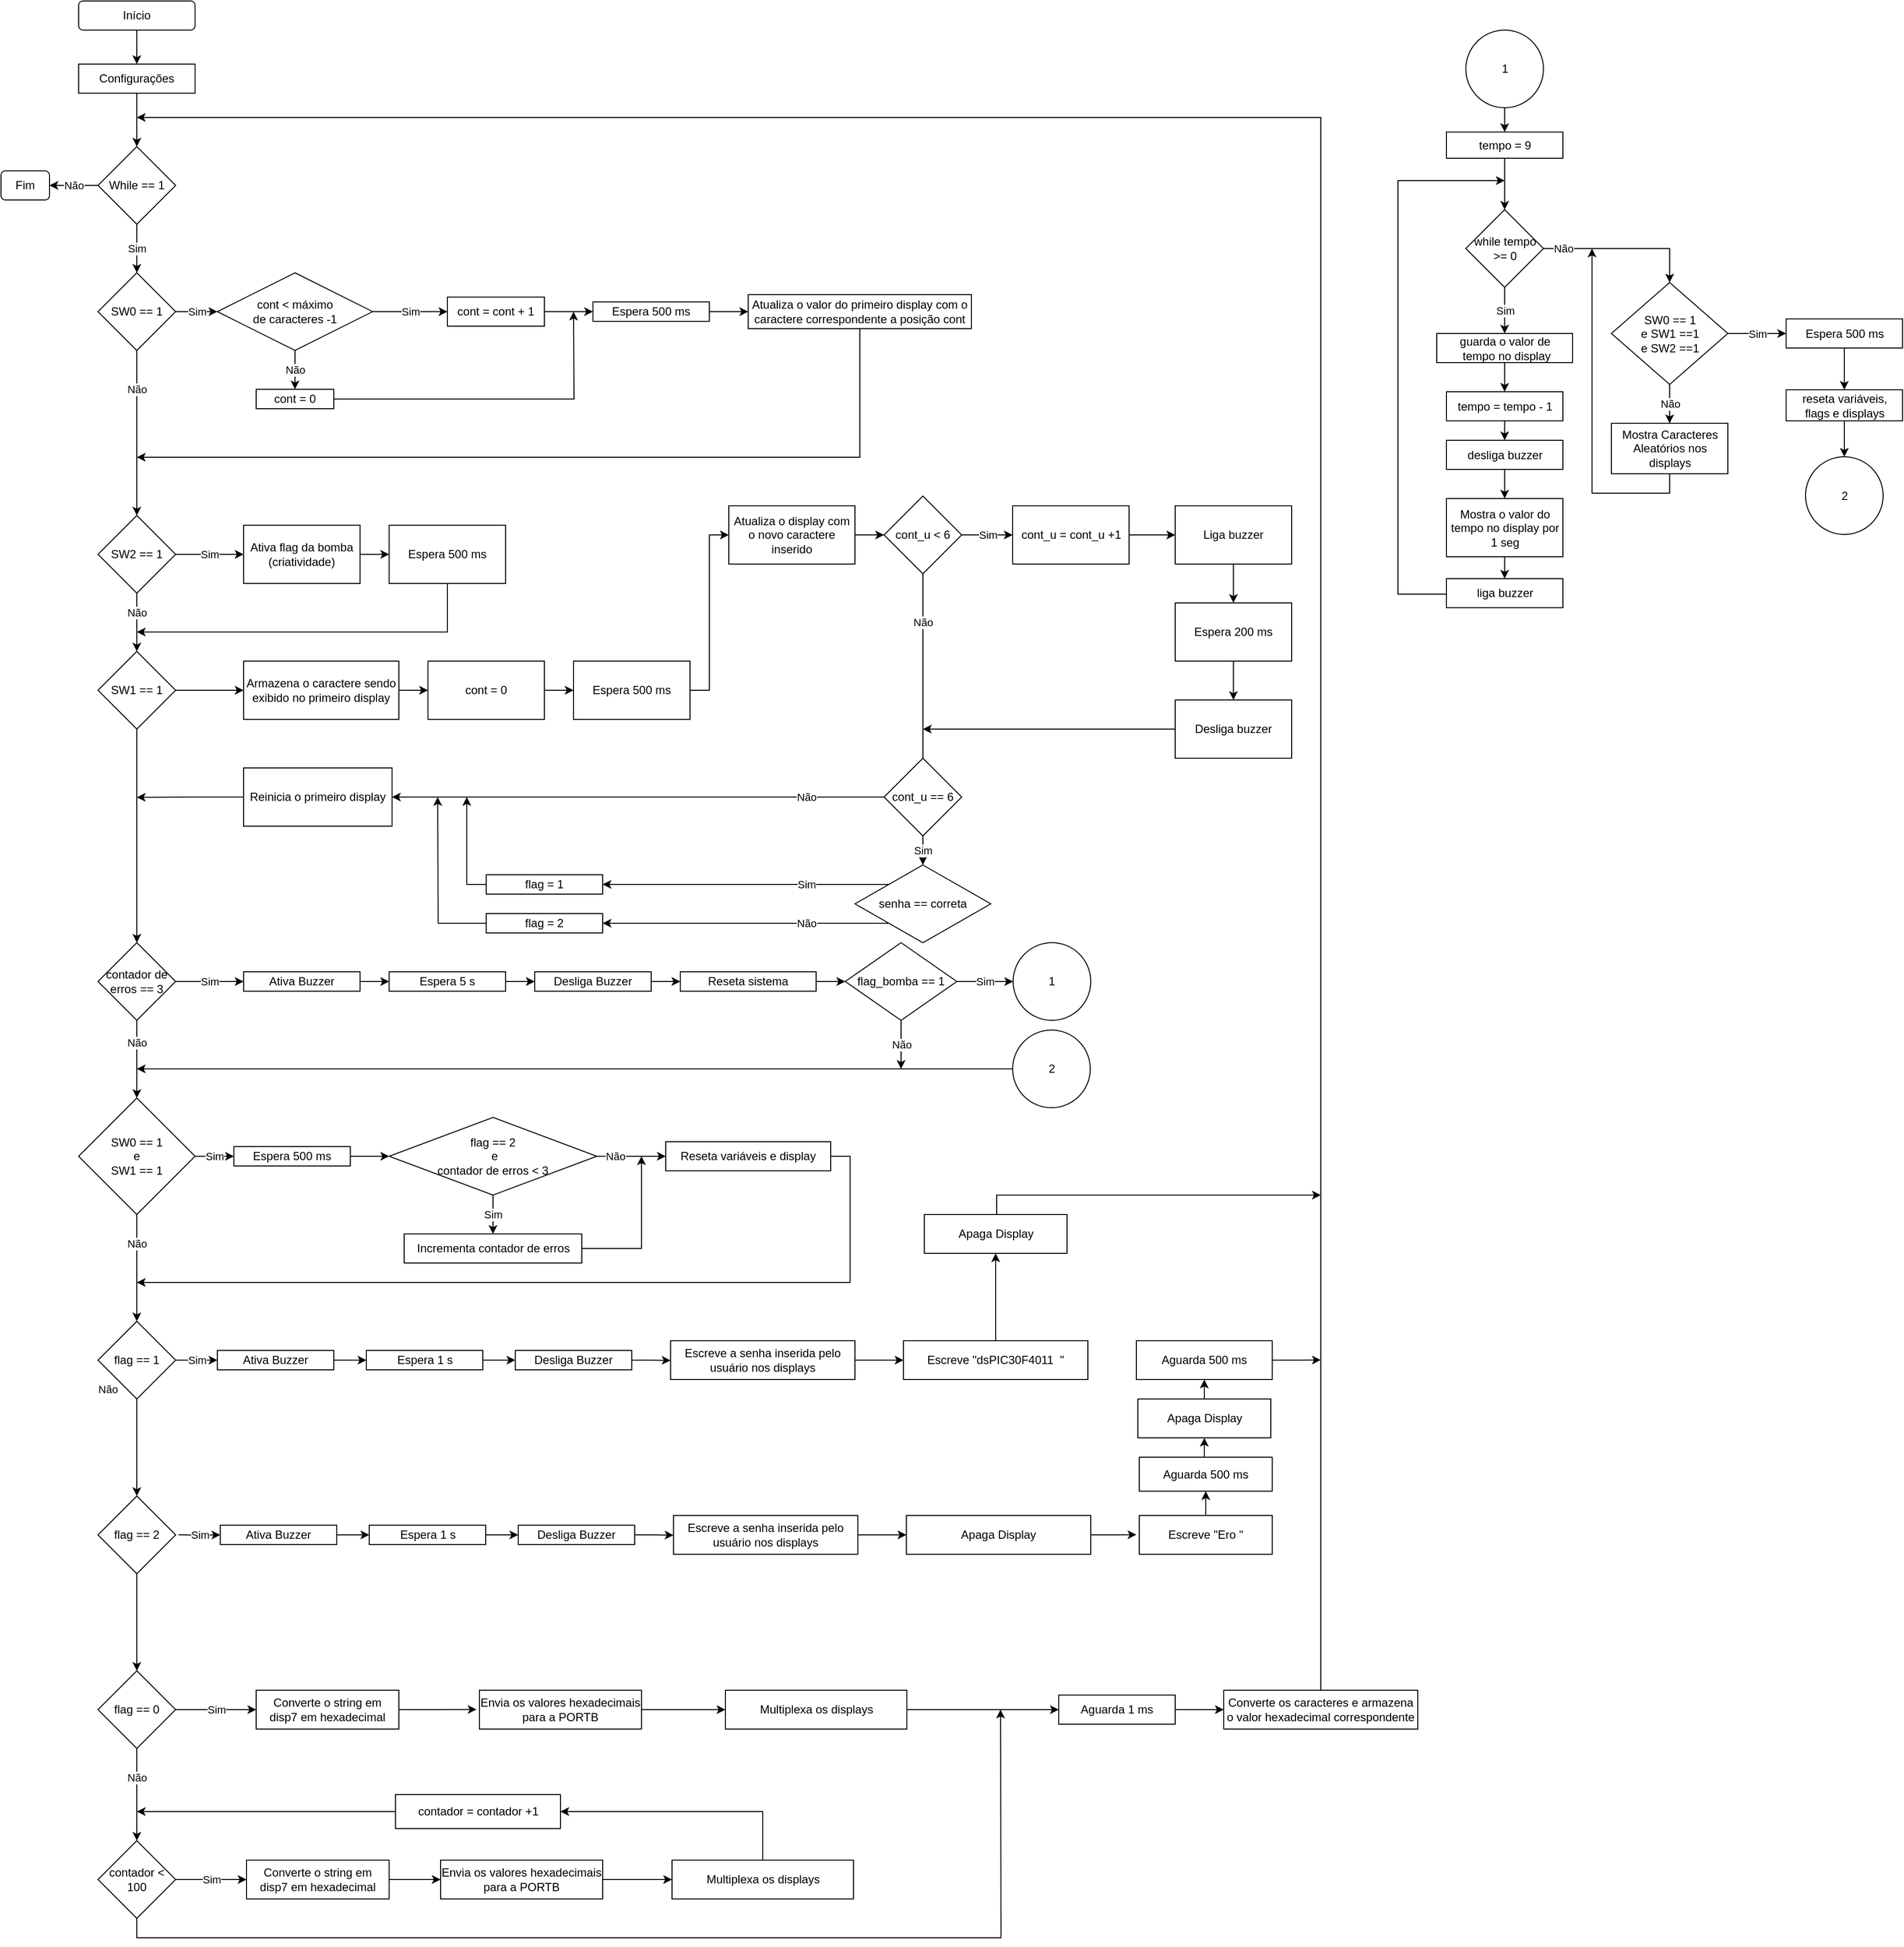 <mxfile version="12.2.9" type="device" pages="1"><diagram id="KTaTWwXrW-f13387pnUR" name="Page-1"><mxGraphModel dx="2966" dy="1566" grid="1" gridSize="10" guides="1" tooltips="1" connect="1" arrows="1" fold="1" page="1" pageScale="1" pageWidth="827" pageHeight="1169" math="0" shadow="0"><root><mxCell id="0"/><mxCell id="1" parent="0"/><mxCell id="eWBI_QXZBMQKpFFmoNvW-3" style="edgeStyle=orthogonalEdgeStyle;rounded=0;orthogonalLoop=1;jettySize=auto;html=1;exitX=0.5;exitY=1;exitDx=0;exitDy=0;entryX=0.5;entryY=0;entryDx=0;entryDy=0;" edge="1" parent="1" source="eWBI_QXZBMQKpFFmoNvW-1" target="eWBI_QXZBMQKpFFmoNvW-2"><mxGeometry relative="1" as="geometry"/></mxCell><mxCell id="eWBI_QXZBMQKpFFmoNvW-1" value="Início" style="rounded=1;whiteSpace=wrap;html=1;" vertex="1" parent="1"><mxGeometry x="110" y="20" width="120" height="30" as="geometry"/></mxCell><mxCell id="eWBI_QXZBMQKpFFmoNvW-6" style="edgeStyle=orthogonalEdgeStyle;rounded=0;orthogonalLoop=1;jettySize=auto;html=1;exitX=0.5;exitY=1;exitDx=0;exitDy=0;entryX=0.5;entryY=0;entryDx=0;entryDy=0;" edge="1" parent="1" source="eWBI_QXZBMQKpFFmoNvW-2" target="eWBI_QXZBMQKpFFmoNvW-4"><mxGeometry relative="1" as="geometry"/></mxCell><mxCell id="eWBI_QXZBMQKpFFmoNvW-2" value="Configurações" style="rounded=0;whiteSpace=wrap;html=1;" vertex="1" parent="1"><mxGeometry x="110" y="85" width="120" height="30" as="geometry"/></mxCell><mxCell id="eWBI_QXZBMQKpFFmoNvW-7" value="Não" style="edgeStyle=orthogonalEdgeStyle;rounded=0;orthogonalLoop=1;jettySize=auto;html=1;exitX=0;exitY=0.5;exitDx=0;exitDy=0;entryX=1;entryY=0.5;entryDx=0;entryDy=0;" edge="1" parent="1" source="eWBI_QXZBMQKpFFmoNvW-4" target="eWBI_QXZBMQKpFFmoNvW-5"><mxGeometry relative="1" as="geometry"/></mxCell><mxCell id="eWBI_QXZBMQKpFFmoNvW-10" value="Sim" style="edgeStyle=orthogonalEdgeStyle;rounded=0;orthogonalLoop=1;jettySize=auto;html=1;exitX=0.5;exitY=1;exitDx=0;exitDy=0;entryX=0.5;entryY=0;entryDx=0;entryDy=0;" edge="1" parent="1" source="eWBI_QXZBMQKpFFmoNvW-4" target="eWBI_QXZBMQKpFFmoNvW-9"><mxGeometry relative="1" as="geometry"/></mxCell><mxCell id="eWBI_QXZBMQKpFFmoNvW-4" value="While == 1" style="rhombus;whiteSpace=wrap;html=1;" vertex="1" parent="1"><mxGeometry x="130" y="170" width="80" height="80" as="geometry"/></mxCell><mxCell id="eWBI_QXZBMQKpFFmoNvW-5" value="Fim" style="rounded=1;whiteSpace=wrap;html=1;" vertex="1" parent="1"><mxGeometry x="30" y="195" width="50" height="30" as="geometry"/></mxCell><mxCell id="eWBI_QXZBMQKpFFmoNvW-28" value="Sim" style="edgeStyle=orthogonalEdgeStyle;rounded=0;orthogonalLoop=1;jettySize=auto;html=1;exitX=1;exitY=0.5;exitDx=0;exitDy=0;entryX=0;entryY=0.5;entryDx=0;entryDy=0;" edge="1" parent="1" source="eWBI_QXZBMQKpFFmoNvW-9" target="eWBI_QXZBMQKpFFmoNvW-11"><mxGeometry relative="1" as="geometry"/></mxCell><mxCell id="eWBI_QXZBMQKpFFmoNvW-35" value="Não" style="edgeStyle=orthogonalEdgeStyle;rounded=0;orthogonalLoop=1;jettySize=auto;html=1;exitX=0.5;exitY=1;exitDx=0;exitDy=0;entryX=0.5;entryY=0;entryDx=0;entryDy=0;" edge="1" parent="1" source="eWBI_QXZBMQKpFFmoNvW-9" target="eWBI_QXZBMQKpFFmoNvW-34"><mxGeometry x="-0.53" relative="1" as="geometry"><mxPoint as="offset"/></mxGeometry></mxCell><mxCell id="eWBI_QXZBMQKpFFmoNvW-9" value="SW0 == 1" style="rhombus;whiteSpace=wrap;html=1;" vertex="1" parent="1"><mxGeometry x="130" y="300" width="80" height="80" as="geometry"/></mxCell><mxCell id="eWBI_QXZBMQKpFFmoNvW-15" value="Sim" style="edgeStyle=orthogonalEdgeStyle;rounded=0;orthogonalLoop=1;jettySize=auto;html=1;exitX=1;exitY=0.5;exitDx=0;exitDy=0;entryX=0;entryY=0.5;entryDx=0;entryDy=0;" edge="1" parent="1" source="eWBI_QXZBMQKpFFmoNvW-11" target="eWBI_QXZBMQKpFFmoNvW-13"><mxGeometry relative="1" as="geometry"/></mxCell><mxCell id="eWBI_QXZBMQKpFFmoNvW-16" value="Não" style="edgeStyle=orthogonalEdgeStyle;rounded=0;orthogonalLoop=1;jettySize=auto;html=1;exitX=0.5;exitY=1;exitDx=0;exitDy=0;entryX=0.5;entryY=0;entryDx=0;entryDy=0;" edge="1" parent="1" source="eWBI_QXZBMQKpFFmoNvW-11" target="eWBI_QXZBMQKpFFmoNvW-14"><mxGeometry relative="1" as="geometry"/></mxCell><mxCell id="eWBI_QXZBMQKpFFmoNvW-11" value="cont &amp;lt; máximo &lt;br&gt;de caracteres -1" style="rhombus;whiteSpace=wrap;html=1;" vertex="1" parent="1"><mxGeometry x="253" y="300" width="160" height="80" as="geometry"/></mxCell><mxCell id="eWBI_QXZBMQKpFFmoNvW-29" style="edgeStyle=orthogonalEdgeStyle;rounded=0;orthogonalLoop=1;jettySize=auto;html=1;exitX=1;exitY=0.5;exitDx=0;exitDy=0;entryX=0;entryY=0.5;entryDx=0;entryDy=0;" edge="1" parent="1" source="eWBI_QXZBMQKpFFmoNvW-13" target="eWBI_QXZBMQKpFFmoNvW-25"><mxGeometry relative="1" as="geometry"/></mxCell><mxCell id="eWBI_QXZBMQKpFFmoNvW-13" value="cont = cont + 1" style="rounded=0;whiteSpace=wrap;html=1;" vertex="1" parent="1"><mxGeometry x="490" y="325" width="100" height="30" as="geometry"/></mxCell><mxCell id="eWBI_QXZBMQKpFFmoNvW-30" style="edgeStyle=orthogonalEdgeStyle;rounded=0;orthogonalLoop=1;jettySize=auto;html=1;exitX=1;exitY=0.5;exitDx=0;exitDy=0;" edge="1" parent="1" source="eWBI_QXZBMQKpFFmoNvW-14"><mxGeometry relative="1" as="geometry"><mxPoint x="620" y="340" as="targetPoint"/></mxGeometry></mxCell><mxCell id="eWBI_QXZBMQKpFFmoNvW-14" value="cont = 0" style="rounded=0;whiteSpace=wrap;html=1;" vertex="1" parent="1"><mxGeometry x="293" y="420" width="80" height="20" as="geometry"/></mxCell><mxCell id="eWBI_QXZBMQKpFFmoNvW-32" style="edgeStyle=orthogonalEdgeStyle;rounded=0;orthogonalLoop=1;jettySize=auto;html=1;exitX=1;exitY=0.5;exitDx=0;exitDy=0;entryX=0;entryY=0.5;entryDx=0;entryDy=0;" edge="1" parent="1" source="eWBI_QXZBMQKpFFmoNvW-25" target="eWBI_QXZBMQKpFFmoNvW-31"><mxGeometry relative="1" as="geometry"/></mxCell><mxCell id="eWBI_QXZBMQKpFFmoNvW-25" value="Espera 500 ms" style="rounded=0;whiteSpace=wrap;html=1;" vertex="1" parent="1"><mxGeometry x="640" y="330" width="120" height="20" as="geometry"/></mxCell><mxCell id="eWBI_QXZBMQKpFFmoNvW-36" style="edgeStyle=orthogonalEdgeStyle;rounded=0;orthogonalLoop=1;jettySize=auto;html=1;exitX=0.5;exitY=1;exitDx=0;exitDy=0;" edge="1" parent="1" source="eWBI_QXZBMQKpFFmoNvW-31"><mxGeometry relative="1" as="geometry"><mxPoint x="170" y="490" as="targetPoint"/><Array as="points"><mxPoint x="915" y="490"/></Array></mxGeometry></mxCell><mxCell id="eWBI_QXZBMQKpFFmoNvW-31" value="Atualiza o valor do primeiro display com o caractere correspondente a posição cont" style="rounded=0;whiteSpace=wrap;html=1;" vertex="1" parent="1"><mxGeometry x="800" y="322.5" width="230" height="35" as="geometry"/></mxCell><mxCell id="eWBI_QXZBMQKpFFmoNvW-38" value="Sim" style="edgeStyle=orthogonalEdgeStyle;rounded=0;orthogonalLoop=1;jettySize=auto;html=1;exitX=1;exitY=0.5;exitDx=0;exitDy=0;entryX=0;entryY=0.5;entryDx=0;entryDy=0;" edge="1" parent="1" source="eWBI_QXZBMQKpFFmoNvW-34" target="eWBI_QXZBMQKpFFmoNvW-37"><mxGeometry relative="1" as="geometry"/></mxCell><mxCell id="eWBI_QXZBMQKpFFmoNvW-40" value="Não" style="edgeStyle=orthogonalEdgeStyle;rounded=0;orthogonalLoop=1;jettySize=auto;html=1;exitX=0.5;exitY=1;exitDx=0;exitDy=0;entryX=0.5;entryY=0;entryDx=0;entryDy=0;" edge="1" parent="1" source="eWBI_QXZBMQKpFFmoNvW-34" target="eWBI_QXZBMQKpFFmoNvW-39"><mxGeometry x="-0.329" relative="1" as="geometry"><mxPoint as="offset"/></mxGeometry></mxCell><mxCell id="eWBI_QXZBMQKpFFmoNvW-34" value="SW2 == 1" style="rhombus;whiteSpace=wrap;html=1;" vertex="1" parent="1"><mxGeometry x="130" y="550" width="80" height="80" as="geometry"/></mxCell><mxCell id="eWBI_QXZBMQKpFFmoNvW-43" style="edgeStyle=orthogonalEdgeStyle;rounded=0;orthogonalLoop=1;jettySize=auto;html=1;exitX=1;exitY=0.5;exitDx=0;exitDy=0;entryX=0;entryY=0.5;entryDx=0;entryDy=0;" edge="1" parent="1" source="eWBI_QXZBMQKpFFmoNvW-37" target="eWBI_QXZBMQKpFFmoNvW-42"><mxGeometry relative="1" as="geometry"/></mxCell><mxCell id="eWBI_QXZBMQKpFFmoNvW-37" value="Ativa flag da bomba (criatividade)" style="rounded=0;whiteSpace=wrap;html=1;" vertex="1" parent="1"><mxGeometry x="280" y="560" width="120" height="60" as="geometry"/></mxCell><mxCell id="eWBI_QXZBMQKpFFmoNvW-46" style="edgeStyle=orthogonalEdgeStyle;rounded=0;orthogonalLoop=1;jettySize=auto;html=1;exitX=1;exitY=0.5;exitDx=0;exitDy=0;" edge="1" parent="1" source="eWBI_QXZBMQKpFFmoNvW-39" target="eWBI_QXZBMQKpFFmoNvW-45"><mxGeometry relative="1" as="geometry"/></mxCell><mxCell id="eWBI_QXZBMQKpFFmoNvW-106" style="edgeStyle=orthogonalEdgeStyle;rounded=0;orthogonalLoop=1;jettySize=auto;html=1;exitX=0.5;exitY=1;exitDx=0;exitDy=0;entryX=0.5;entryY=0;entryDx=0;entryDy=0;" edge="1" parent="1" source="eWBI_QXZBMQKpFFmoNvW-39" target="eWBI_QXZBMQKpFFmoNvW-105"><mxGeometry relative="1" as="geometry"/></mxCell><mxCell id="eWBI_QXZBMQKpFFmoNvW-39" value="SW1 == 1" style="rhombus;whiteSpace=wrap;html=1;" vertex="1" parent="1"><mxGeometry x="130" y="690" width="80" height="80" as="geometry"/></mxCell><mxCell id="eWBI_QXZBMQKpFFmoNvW-44" style="edgeStyle=orthogonalEdgeStyle;rounded=0;orthogonalLoop=1;jettySize=auto;html=1;exitX=0.5;exitY=1;exitDx=0;exitDy=0;" edge="1" parent="1" source="eWBI_QXZBMQKpFFmoNvW-42"><mxGeometry relative="1" as="geometry"><mxPoint x="170" y="670" as="targetPoint"/><Array as="points"><mxPoint x="490" y="670"/><mxPoint x="170" y="670"/></Array></mxGeometry></mxCell><mxCell id="eWBI_QXZBMQKpFFmoNvW-42" value="Espera 500 ms" style="rounded=0;whiteSpace=wrap;html=1;" vertex="1" parent="1"><mxGeometry x="430" y="560" width="120" height="60" as="geometry"/></mxCell><mxCell id="eWBI_QXZBMQKpFFmoNvW-48" style="edgeStyle=orthogonalEdgeStyle;rounded=0;orthogonalLoop=1;jettySize=auto;html=1;exitX=1;exitY=0.5;exitDx=0;exitDy=0;entryX=0;entryY=0.5;entryDx=0;entryDy=0;" edge="1" parent="1" source="eWBI_QXZBMQKpFFmoNvW-45" target="eWBI_QXZBMQKpFFmoNvW-47"><mxGeometry relative="1" as="geometry"/></mxCell><mxCell id="eWBI_QXZBMQKpFFmoNvW-45" value="Armazena o caractere sendo exibido no primeiro display" style="rounded=0;whiteSpace=wrap;html=1;" vertex="1" parent="1"><mxGeometry x="280" y="700" width="160" height="60" as="geometry"/></mxCell><mxCell id="eWBI_QXZBMQKpFFmoNvW-50" style="edgeStyle=orthogonalEdgeStyle;rounded=0;orthogonalLoop=1;jettySize=auto;html=1;exitX=1;exitY=0.5;exitDx=0;exitDy=0;entryX=0;entryY=0.5;entryDx=0;entryDy=0;" edge="1" parent="1" source="eWBI_QXZBMQKpFFmoNvW-47" target="eWBI_QXZBMQKpFFmoNvW-49"><mxGeometry relative="1" as="geometry"/></mxCell><mxCell id="eWBI_QXZBMQKpFFmoNvW-47" value="cont = 0" style="rounded=0;whiteSpace=wrap;html=1;" vertex="1" parent="1"><mxGeometry x="470" y="700" width="120" height="60" as="geometry"/></mxCell><mxCell id="eWBI_QXZBMQKpFFmoNvW-52" style="edgeStyle=orthogonalEdgeStyle;rounded=0;orthogonalLoop=1;jettySize=auto;html=1;exitX=1;exitY=0.5;exitDx=0;exitDy=0;entryX=0;entryY=0.5;entryDx=0;entryDy=0;" edge="1" parent="1" source="eWBI_QXZBMQKpFFmoNvW-49" target="eWBI_QXZBMQKpFFmoNvW-51"><mxGeometry relative="1" as="geometry"/></mxCell><mxCell id="eWBI_QXZBMQKpFFmoNvW-49" value="Espera 500 ms" style="rounded=0;whiteSpace=wrap;html=1;" vertex="1" parent="1"><mxGeometry x="620" y="700" width="120" height="60" as="geometry"/></mxCell><mxCell id="eWBI_QXZBMQKpFFmoNvW-54" style="edgeStyle=orthogonalEdgeStyle;rounded=0;orthogonalLoop=1;jettySize=auto;html=1;exitX=1;exitY=0.5;exitDx=0;exitDy=0;entryX=0;entryY=0.5;entryDx=0;entryDy=0;" edge="1" parent="1" source="eWBI_QXZBMQKpFFmoNvW-51" target="eWBI_QXZBMQKpFFmoNvW-53"><mxGeometry relative="1" as="geometry"/></mxCell><mxCell id="eWBI_QXZBMQKpFFmoNvW-51" value="Atualiza o display com o novo caractere inserido" style="rounded=0;whiteSpace=wrap;html=1;" vertex="1" parent="1"><mxGeometry x="780" y="540" width="130" height="60" as="geometry"/></mxCell><mxCell id="eWBI_QXZBMQKpFFmoNvW-59" value="Não" style="edgeStyle=orthogonalEdgeStyle;rounded=0;orthogonalLoop=1;jettySize=auto;html=1;exitX=0.5;exitY=1;exitDx=0;exitDy=0;entryX=0.5;entryY=0;entryDx=0;entryDy=0;" edge="1" parent="1" source="eWBI_QXZBMQKpFFmoNvW-53" target="eWBI_QXZBMQKpFFmoNvW-58"><mxGeometry x="-0.716" relative="1" as="geometry"><Array as="points"><mxPoint x="980" y="880"/></Array><mxPoint as="offset"/></mxGeometry></mxCell><mxCell id="eWBI_QXZBMQKpFFmoNvW-86" value="Sim" style="edgeStyle=orthogonalEdgeStyle;rounded=0;orthogonalLoop=1;jettySize=auto;html=1;exitX=1;exitY=0.5;exitDx=0;exitDy=0;entryX=0;entryY=0.5;entryDx=0;entryDy=0;" edge="1" parent="1" source="eWBI_QXZBMQKpFFmoNvW-53" target="eWBI_QXZBMQKpFFmoNvW-55"><mxGeometry relative="1" as="geometry"><mxPoint x="1059.857" y="569.857" as="targetPoint"/></mxGeometry></mxCell><mxCell id="eWBI_QXZBMQKpFFmoNvW-53" value="cont_u &amp;lt; 6" style="rhombus;whiteSpace=wrap;html=1;" vertex="1" parent="1"><mxGeometry x="940" y="530" width="80" height="80" as="geometry"/></mxCell><mxCell id="eWBI_QXZBMQKpFFmoNvW-62" style="edgeStyle=orthogonalEdgeStyle;rounded=0;orthogonalLoop=1;jettySize=auto;html=1;exitX=1;exitY=0.5;exitDx=0;exitDy=0;entryX=0;entryY=0.5;entryDx=0;entryDy=0;" edge="1" parent="1" source="eWBI_QXZBMQKpFFmoNvW-55" target="eWBI_QXZBMQKpFFmoNvW-61"><mxGeometry relative="1" as="geometry"/></mxCell><mxCell id="eWBI_QXZBMQKpFFmoNvW-55" value="cont_u = cont_u +1" style="rounded=0;whiteSpace=wrap;html=1;" vertex="1" parent="1"><mxGeometry x="1072.5" y="540" width="120" height="60" as="geometry"/></mxCell><mxCell id="eWBI_QXZBMQKpFFmoNvW-91" value="Sim" style="edgeStyle=orthogonalEdgeStyle;rounded=0;orthogonalLoop=1;jettySize=auto;html=1;exitX=0.5;exitY=1;exitDx=0;exitDy=0;entryX=0.5;entryY=0;entryDx=0;entryDy=0;" edge="1" parent="1" source="eWBI_QXZBMQKpFFmoNvW-58" target="eWBI_QXZBMQKpFFmoNvW-72"><mxGeometry relative="1" as="geometry"/></mxCell><mxCell id="eWBI_QXZBMQKpFFmoNvW-100" value="Não" style="edgeStyle=orthogonalEdgeStyle;rounded=0;orthogonalLoop=1;jettySize=auto;html=1;exitX=0;exitY=0.5;exitDx=0;exitDy=0;entryX=1;entryY=0.5;entryDx=0;entryDy=0;" edge="1" parent="1" source="eWBI_QXZBMQKpFFmoNvW-58" target="eWBI_QXZBMQKpFFmoNvW-99"><mxGeometry x="-0.685" relative="1" as="geometry"><mxPoint x="480" y="840.333" as="targetPoint"/><mxPoint as="offset"/></mxGeometry></mxCell><mxCell id="eWBI_QXZBMQKpFFmoNvW-58" value="cont_u == 6" style="rhombus;whiteSpace=wrap;html=1;" vertex="1" parent="1"><mxGeometry x="940" y="800" width="80" height="80" as="geometry"/></mxCell><mxCell id="eWBI_QXZBMQKpFFmoNvW-68" style="edgeStyle=orthogonalEdgeStyle;rounded=0;orthogonalLoop=1;jettySize=auto;html=1;exitX=0.5;exitY=1;exitDx=0;exitDy=0;entryX=0.5;entryY=0;entryDx=0;entryDy=0;" edge="1" parent="1" source="eWBI_QXZBMQKpFFmoNvW-61" target="eWBI_QXZBMQKpFFmoNvW-63"><mxGeometry relative="1" as="geometry"/></mxCell><mxCell id="eWBI_QXZBMQKpFFmoNvW-61" value="Liga buzzer" style="rounded=0;whiteSpace=wrap;html=1;" vertex="1" parent="1"><mxGeometry x="1240" y="540" width="120" height="60" as="geometry"/></mxCell><mxCell id="eWBI_QXZBMQKpFFmoNvW-82" style="edgeStyle=orthogonalEdgeStyle;rounded=0;orthogonalLoop=1;jettySize=auto;html=1;exitX=0.5;exitY=1;exitDx=0;exitDy=0;entryX=0.5;entryY=0;entryDx=0;entryDy=0;" edge="1" parent="1" source="eWBI_QXZBMQKpFFmoNvW-63" target="eWBI_QXZBMQKpFFmoNvW-64"><mxGeometry relative="1" as="geometry"/></mxCell><mxCell id="eWBI_QXZBMQKpFFmoNvW-63" value="Espera 200 ms" style="rounded=0;whiteSpace=wrap;html=1;" vertex="1" parent="1"><mxGeometry x="1240" y="640" width="120" height="60" as="geometry"/></mxCell><mxCell id="eWBI_QXZBMQKpFFmoNvW-89" style="edgeStyle=orthogonalEdgeStyle;rounded=0;orthogonalLoop=1;jettySize=auto;html=1;exitX=0;exitY=0.5;exitDx=0;exitDy=0;" edge="1" parent="1" source="eWBI_QXZBMQKpFFmoNvW-64"><mxGeometry relative="1" as="geometry"><mxPoint x="980" y="770" as="targetPoint"/><Array as="points"><mxPoint x="980" y="770"/></Array></mxGeometry></mxCell><mxCell id="eWBI_QXZBMQKpFFmoNvW-64" value="Desliga buzzer" style="rounded=0;whiteSpace=wrap;html=1;" vertex="1" parent="1"><mxGeometry x="1240" y="740" width="120" height="60" as="geometry"/></mxCell><mxCell id="eWBI_QXZBMQKpFFmoNvW-93" value="Sim" style="edgeStyle=orthogonalEdgeStyle;rounded=0;orthogonalLoop=1;jettySize=auto;html=1;exitX=0;exitY=0;exitDx=0;exitDy=0;entryX=1;entryY=0.5;entryDx=0;entryDy=0;" edge="1" parent="1" source="eWBI_QXZBMQKpFFmoNvW-72" target="eWBI_QXZBMQKpFFmoNvW-75"><mxGeometry x="-0.421" relative="1" as="geometry"><mxPoint as="offset"/></mxGeometry></mxCell><mxCell id="eWBI_QXZBMQKpFFmoNvW-94" value="Não" style="edgeStyle=orthogonalEdgeStyle;rounded=0;orthogonalLoop=1;jettySize=auto;html=1;exitX=0;exitY=1;exitDx=0;exitDy=0;entryX=1;entryY=0.5;entryDx=0;entryDy=0;" edge="1" parent="1" source="eWBI_QXZBMQKpFFmoNvW-72" target="eWBI_QXZBMQKpFFmoNvW-74"><mxGeometry x="-0.421" relative="1" as="geometry"><Array as="points"><mxPoint x="880" y="970"/><mxPoint x="880" y="970"/></Array><mxPoint as="offset"/></mxGeometry></mxCell><mxCell id="eWBI_QXZBMQKpFFmoNvW-72" value="senha == correta" style="rhombus;whiteSpace=wrap;html=1;" vertex="1" parent="1"><mxGeometry x="910" y="910" width="140" height="80" as="geometry"/></mxCell><mxCell id="eWBI_QXZBMQKpFFmoNvW-102" style="edgeStyle=orthogonalEdgeStyle;rounded=0;orthogonalLoop=1;jettySize=auto;html=1;exitX=0;exitY=0.5;exitDx=0;exitDy=0;" edge="1" parent="1" source="eWBI_QXZBMQKpFFmoNvW-74"><mxGeometry relative="1" as="geometry"><mxPoint x="480" y="840" as="targetPoint"/></mxGeometry></mxCell><mxCell id="eWBI_QXZBMQKpFFmoNvW-74" value="flag = 2" style="rounded=0;whiteSpace=wrap;html=1;" vertex="1" parent="1"><mxGeometry x="530" y="960" width="120" height="20" as="geometry"/></mxCell><mxCell id="eWBI_QXZBMQKpFFmoNvW-101" style="edgeStyle=orthogonalEdgeStyle;rounded=0;orthogonalLoop=1;jettySize=auto;html=1;exitX=0;exitY=0.5;exitDx=0;exitDy=0;" edge="1" parent="1" source="eWBI_QXZBMQKpFFmoNvW-75"><mxGeometry relative="1" as="geometry"><mxPoint x="510" y="840" as="targetPoint"/></mxGeometry></mxCell><mxCell id="eWBI_QXZBMQKpFFmoNvW-75" value="flag = 1" style="rounded=0;whiteSpace=wrap;html=1;" vertex="1" parent="1"><mxGeometry x="530" y="920" width="120" height="20" as="geometry"/></mxCell><mxCell id="eWBI_QXZBMQKpFFmoNvW-103" style="edgeStyle=orthogonalEdgeStyle;rounded=0;orthogonalLoop=1;jettySize=auto;html=1;exitX=0;exitY=0.5;exitDx=0;exitDy=0;" edge="1" parent="1" source="eWBI_QXZBMQKpFFmoNvW-99"><mxGeometry relative="1" as="geometry"><mxPoint x="170" y="840.333" as="targetPoint"/></mxGeometry></mxCell><mxCell id="eWBI_QXZBMQKpFFmoNvW-99" value="Reinicia o primeiro display" style="rounded=0;whiteSpace=wrap;html=1;" vertex="1" parent="1"><mxGeometry x="280" y="810" width="153" height="60" as="geometry"/></mxCell><mxCell id="eWBI_QXZBMQKpFFmoNvW-108" value="Sim" style="edgeStyle=orthogonalEdgeStyle;rounded=0;orthogonalLoop=1;jettySize=auto;html=1;exitX=1;exitY=0.5;exitDx=0;exitDy=0;entryX=0;entryY=0.5;entryDx=0;entryDy=0;" edge="1" parent="1" source="eWBI_QXZBMQKpFFmoNvW-105" target="eWBI_QXZBMQKpFFmoNvW-107"><mxGeometry relative="1" as="geometry"/></mxCell><mxCell id="eWBI_QXZBMQKpFFmoNvW-127" value="Não" style="edgeStyle=orthogonalEdgeStyle;rounded=0;orthogonalLoop=1;jettySize=auto;html=1;exitX=0.5;exitY=1;exitDx=0;exitDy=0;entryX=0.5;entryY=0;entryDx=0;entryDy=0;" edge="1" parent="1" source="eWBI_QXZBMQKpFFmoNvW-105" target="eWBI_QXZBMQKpFFmoNvW-126"><mxGeometry x="-0.429" relative="1" as="geometry"><mxPoint as="offset"/></mxGeometry></mxCell><mxCell id="eWBI_QXZBMQKpFFmoNvW-105" value="contador de erros == 3" style="rhombus;whiteSpace=wrap;html=1;" vertex="1" parent="1"><mxGeometry x="130" y="990" width="80" height="80" as="geometry"/></mxCell><mxCell id="eWBI_QXZBMQKpFFmoNvW-110" style="edgeStyle=orthogonalEdgeStyle;rounded=0;orthogonalLoop=1;jettySize=auto;html=1;exitX=1;exitY=0.5;exitDx=0;exitDy=0;entryX=0;entryY=0.5;entryDx=0;entryDy=0;" edge="1" parent="1" source="eWBI_QXZBMQKpFFmoNvW-107" target="eWBI_QXZBMQKpFFmoNvW-109"><mxGeometry relative="1" as="geometry"/></mxCell><mxCell id="eWBI_QXZBMQKpFFmoNvW-107" value="Ativa Buzzer" style="rounded=0;whiteSpace=wrap;html=1;" vertex="1" parent="1"><mxGeometry x="280" y="1020" width="120" height="20" as="geometry"/></mxCell><mxCell id="eWBI_QXZBMQKpFFmoNvW-112" style="edgeStyle=orthogonalEdgeStyle;rounded=0;orthogonalLoop=1;jettySize=auto;html=1;exitX=1;exitY=0.5;exitDx=0;exitDy=0;entryX=0;entryY=0.5;entryDx=0;entryDy=0;" edge="1" parent="1" source="eWBI_QXZBMQKpFFmoNvW-109" target="eWBI_QXZBMQKpFFmoNvW-111"><mxGeometry relative="1" as="geometry"/></mxCell><mxCell id="eWBI_QXZBMQKpFFmoNvW-109" value="Espera 5 s" style="rounded=0;whiteSpace=wrap;html=1;" vertex="1" parent="1"><mxGeometry x="430" y="1020" width="120" height="20" as="geometry"/></mxCell><mxCell id="eWBI_QXZBMQKpFFmoNvW-114" style="edgeStyle=orthogonalEdgeStyle;rounded=0;orthogonalLoop=1;jettySize=auto;html=1;exitX=1;exitY=0.5;exitDx=0;exitDy=0;entryX=0;entryY=0.5;entryDx=0;entryDy=0;" edge="1" parent="1" source="eWBI_QXZBMQKpFFmoNvW-111" target="eWBI_QXZBMQKpFFmoNvW-113"><mxGeometry relative="1" as="geometry"/></mxCell><mxCell id="eWBI_QXZBMQKpFFmoNvW-111" value="Desliga Buzzer" style="rounded=0;whiteSpace=wrap;html=1;" vertex="1" parent="1"><mxGeometry x="580" y="1020" width="120" height="20" as="geometry"/></mxCell><mxCell id="eWBI_QXZBMQKpFFmoNvW-118" style="edgeStyle=orthogonalEdgeStyle;rounded=0;orthogonalLoop=1;jettySize=auto;html=1;exitX=1;exitY=0.5;exitDx=0;exitDy=0;entryX=0;entryY=0.5;entryDx=0;entryDy=0;" edge="1" parent="1" source="eWBI_QXZBMQKpFFmoNvW-113" target="eWBI_QXZBMQKpFFmoNvW-116"><mxGeometry relative="1" as="geometry"/></mxCell><mxCell id="eWBI_QXZBMQKpFFmoNvW-113" value="Reseta sistema" style="rounded=0;whiteSpace=wrap;html=1;" vertex="1" parent="1"><mxGeometry x="730" y="1020" width="140" height="20" as="geometry"/></mxCell><mxCell id="eWBI_QXZBMQKpFFmoNvW-123" value="Sim" style="edgeStyle=orthogonalEdgeStyle;rounded=0;orthogonalLoop=1;jettySize=auto;html=1;exitX=1;exitY=0.5;exitDx=0;exitDy=0;entryX=0;entryY=0.5;entryDx=0;entryDy=0;" edge="1" parent="1" source="eWBI_QXZBMQKpFFmoNvW-116" target="eWBI_QXZBMQKpFFmoNvW-120"><mxGeometry relative="1" as="geometry"/></mxCell><mxCell id="eWBI_QXZBMQKpFFmoNvW-128" value="Não" style="edgeStyle=orthogonalEdgeStyle;rounded=0;orthogonalLoop=1;jettySize=auto;html=1;" edge="1" parent="1" source="eWBI_QXZBMQKpFFmoNvW-116"><mxGeometry relative="1" as="geometry"><mxPoint x="957.5" y="1120" as="targetPoint"/></mxGeometry></mxCell><mxCell id="eWBI_QXZBMQKpFFmoNvW-116" value="flag_bomba == 1" style="rhombus;whiteSpace=wrap;html=1;" vertex="1" parent="1"><mxGeometry x="900" y="990" width="115" height="80" as="geometry"/></mxCell><mxCell id="eWBI_QXZBMQKpFFmoNvW-120" value="1" style="ellipse;whiteSpace=wrap;html=1;aspect=fixed;" vertex="1" parent="1"><mxGeometry x="1073" y="990" width="80" height="80" as="geometry"/></mxCell><mxCell id="eWBI_QXZBMQKpFFmoNvW-125" style="edgeStyle=orthogonalEdgeStyle;rounded=0;orthogonalLoop=1;jettySize=auto;html=1;exitX=0;exitY=0.5;exitDx=0;exitDy=0;" edge="1" parent="1" source="eWBI_QXZBMQKpFFmoNvW-124"><mxGeometry relative="1" as="geometry"><mxPoint x="170" y="1120" as="targetPoint"/><Array as="points"><mxPoint x="1020" y="1120"/><mxPoint x="1020" y="1120"/></Array></mxGeometry></mxCell><mxCell id="eWBI_QXZBMQKpFFmoNvW-124" value="2" style="ellipse;whiteSpace=wrap;html=1;aspect=fixed;" vertex="1" parent="1"><mxGeometry x="1072.5" y="1080" width="80" height="80" as="geometry"/></mxCell><mxCell id="eWBI_QXZBMQKpFFmoNvW-130" value="Sim" style="edgeStyle=orthogonalEdgeStyle;rounded=0;orthogonalLoop=1;jettySize=auto;html=1;exitX=1;exitY=0.5;exitDx=0;exitDy=0;entryX=0;entryY=0.5;entryDx=0;entryDy=0;" edge="1" parent="1" source="eWBI_QXZBMQKpFFmoNvW-126" target="eWBI_QXZBMQKpFFmoNvW-129"><mxGeometry relative="1" as="geometry"/></mxCell><mxCell id="eWBI_QXZBMQKpFFmoNvW-139" value="Não" style="edgeStyle=orthogonalEdgeStyle;rounded=0;orthogonalLoop=1;jettySize=auto;html=1;exitX=0.5;exitY=1;exitDx=0;exitDy=0;entryX=0.5;entryY=0;entryDx=0;entryDy=0;" edge="1" parent="1" source="eWBI_QXZBMQKpFFmoNvW-126" target="eWBI_QXZBMQKpFFmoNvW-138"><mxGeometry x="-0.467" relative="1" as="geometry"><mxPoint as="offset"/></mxGeometry></mxCell><mxCell id="eWBI_QXZBMQKpFFmoNvW-126" value="SW0 == 1&lt;br&gt;e&lt;br&gt;SW1 == 1" style="rhombus;whiteSpace=wrap;html=1;" vertex="1" parent="1"><mxGeometry x="110" y="1150" width="120" height="120" as="geometry"/></mxCell><mxCell id="eWBI_QXZBMQKpFFmoNvW-132" style="edgeStyle=orthogonalEdgeStyle;rounded=0;orthogonalLoop=1;jettySize=auto;html=1;exitX=1;exitY=0.5;exitDx=0;exitDy=0;entryX=0;entryY=0.5;entryDx=0;entryDy=0;" edge="1" parent="1" source="eWBI_QXZBMQKpFFmoNvW-129" target="eWBI_QXZBMQKpFFmoNvW-131"><mxGeometry relative="1" as="geometry"/></mxCell><mxCell id="eWBI_QXZBMQKpFFmoNvW-129" value="Espera 500 ms" style="rounded=0;whiteSpace=wrap;html=1;" vertex="1" parent="1"><mxGeometry x="270" y="1200" width="120" height="20" as="geometry"/></mxCell><mxCell id="eWBI_QXZBMQKpFFmoNvW-134" value="Sim" style="edgeStyle=orthogonalEdgeStyle;rounded=0;orthogonalLoop=1;jettySize=auto;html=1;exitX=0.5;exitY=1;exitDx=0;exitDy=0;entryX=0.5;entryY=0;entryDx=0;entryDy=0;" edge="1" parent="1" source="eWBI_QXZBMQKpFFmoNvW-131" target="eWBI_QXZBMQKpFFmoNvW-133"><mxGeometry relative="1" as="geometry"><Array as="points"><mxPoint x="537" y="1260"/><mxPoint x="537" y="1260"/></Array></mxGeometry></mxCell><mxCell id="eWBI_QXZBMQKpFFmoNvW-136" value="Não" style="edgeStyle=orthogonalEdgeStyle;rounded=0;orthogonalLoop=1;jettySize=auto;html=1;exitX=1;exitY=0.5;exitDx=0;exitDy=0;entryX=0;entryY=0.5;entryDx=0;entryDy=0;" edge="1" parent="1" source="eWBI_QXZBMQKpFFmoNvW-131" target="eWBI_QXZBMQKpFFmoNvW-135"><mxGeometry x="-0.458" relative="1" as="geometry"><mxPoint as="offset"/></mxGeometry></mxCell><mxCell id="eWBI_QXZBMQKpFFmoNvW-131" value="flag == 2&lt;br&gt;&amp;nbsp;e &lt;br&gt;contador de erros &amp;lt; 3" style="rhombus;whiteSpace=wrap;html=1;" vertex="1" parent="1"><mxGeometry x="430" y="1170" width="214" height="80" as="geometry"/></mxCell><mxCell id="eWBI_QXZBMQKpFFmoNvW-137" style="edgeStyle=orthogonalEdgeStyle;rounded=0;orthogonalLoop=1;jettySize=auto;html=1;exitX=1;exitY=0.5;exitDx=0;exitDy=0;" edge="1" parent="1" source="eWBI_QXZBMQKpFFmoNvW-133"><mxGeometry relative="1" as="geometry"><mxPoint x="690" y="1210" as="targetPoint"/><Array as="points"><mxPoint x="690" y="1305"/><mxPoint x="690" y="1210"/></Array></mxGeometry></mxCell><mxCell id="eWBI_QXZBMQKpFFmoNvW-133" value="Incrementa contador de erros" style="rounded=0;whiteSpace=wrap;html=1;" vertex="1" parent="1"><mxGeometry x="445.5" y="1290" width="183" height="30" as="geometry"/></mxCell><mxCell id="eWBI_QXZBMQKpFFmoNvW-140" style="edgeStyle=orthogonalEdgeStyle;rounded=0;orthogonalLoop=1;jettySize=auto;html=1;exitX=1;exitY=0.5;exitDx=0;exitDy=0;" edge="1" parent="1" source="eWBI_QXZBMQKpFFmoNvW-135"><mxGeometry relative="1" as="geometry"><mxPoint x="170" y="1340" as="targetPoint"/><Array as="points"><mxPoint x="905" y="1210"/><mxPoint x="905" y="1340"/></Array></mxGeometry></mxCell><mxCell id="eWBI_QXZBMQKpFFmoNvW-135" value="Reseta variáveis e display" style="rounded=0;whiteSpace=wrap;html=1;" vertex="1" parent="1"><mxGeometry x="715" y="1195" width="170" height="30" as="geometry"/></mxCell><mxCell id="eWBI_QXZBMQKpFFmoNvW-145" value="Sim" style="edgeStyle=orthogonalEdgeStyle;rounded=0;orthogonalLoop=1;jettySize=auto;html=1;exitX=1;exitY=0.5;exitDx=0;exitDy=0;entryX=0;entryY=0.5;entryDx=0;entryDy=0;" edge="1" parent="1" source="eWBI_QXZBMQKpFFmoNvW-138" target="eWBI_QXZBMQKpFFmoNvW-141"><mxGeometry relative="1" as="geometry"/></mxCell><mxCell id="eWBI_QXZBMQKpFFmoNvW-151" value="Não" style="edgeStyle=orthogonalEdgeStyle;rounded=0;orthogonalLoop=1;jettySize=auto;html=1;exitX=0.5;exitY=1;exitDx=0;exitDy=0;" edge="1" parent="1" source="eWBI_QXZBMQKpFFmoNvW-138"><mxGeometry x="-0.001" y="30" relative="1" as="geometry"><mxPoint x="170" y="1560" as="targetPoint"/><mxPoint x="-30" y="-30" as="offset"/></mxGeometry></mxCell><mxCell id="eWBI_QXZBMQKpFFmoNvW-138" value="flag == 1" style="rhombus;whiteSpace=wrap;html=1;" vertex="1" parent="1"><mxGeometry x="130" y="1380" width="80" height="80" as="geometry"/></mxCell><mxCell id="eWBI_QXZBMQKpFFmoNvW-146" style="edgeStyle=orthogonalEdgeStyle;rounded=0;orthogonalLoop=1;jettySize=auto;html=1;exitX=1;exitY=0.5;exitDx=0;exitDy=0;entryX=0;entryY=0.5;entryDx=0;entryDy=0;" edge="1" parent="1" source="eWBI_QXZBMQKpFFmoNvW-141" target="eWBI_QXZBMQKpFFmoNvW-142"><mxGeometry relative="1" as="geometry"/></mxCell><mxCell id="eWBI_QXZBMQKpFFmoNvW-141" value="Ativa Buzzer" style="rounded=0;whiteSpace=wrap;html=1;" vertex="1" parent="1"><mxGeometry x="253" y="1410" width="120" height="20" as="geometry"/></mxCell><mxCell id="eWBI_QXZBMQKpFFmoNvW-147" style="edgeStyle=orthogonalEdgeStyle;rounded=0;orthogonalLoop=1;jettySize=auto;html=1;exitX=1;exitY=0.5;exitDx=0;exitDy=0;entryX=0;entryY=0.5;entryDx=0;entryDy=0;" edge="1" parent="1" source="eWBI_QXZBMQKpFFmoNvW-142" target="eWBI_QXZBMQKpFFmoNvW-143"><mxGeometry relative="1" as="geometry"/></mxCell><mxCell id="eWBI_QXZBMQKpFFmoNvW-142" value="Espera 1 s" style="rounded=0;whiteSpace=wrap;html=1;" vertex="1" parent="1"><mxGeometry x="406.5" y="1410" width="120" height="20" as="geometry"/></mxCell><mxCell id="eWBI_QXZBMQKpFFmoNvW-150" style="edgeStyle=orthogonalEdgeStyle;rounded=0;orthogonalLoop=1;jettySize=auto;html=1;exitX=1;exitY=0.5;exitDx=0;exitDy=0;entryX=0;entryY=0.5;entryDx=0;entryDy=0;" edge="1" parent="1" source="eWBI_QXZBMQKpFFmoNvW-143"><mxGeometry relative="1" as="geometry"><mxPoint x="720" y="1420.333" as="targetPoint"/></mxGeometry></mxCell><mxCell id="eWBI_QXZBMQKpFFmoNvW-143" value="Desliga Buzzer" style="rounded=0;whiteSpace=wrap;html=1;" vertex="1" parent="1"><mxGeometry x="560" y="1410" width="120" height="20" as="geometry"/></mxCell><mxCell id="eWBI_QXZBMQKpFFmoNvW-157" style="edgeStyle=orthogonalEdgeStyle;rounded=0;orthogonalLoop=1;jettySize=auto;html=1;exitX=0.5;exitY=1;exitDx=0;exitDy=0;" edge="1" parent="1" source="eWBI_QXZBMQKpFFmoNvW-159"><mxGeometry relative="1" as="geometry"><mxPoint x="170" y="1790" as="targetPoint"/></mxGeometry></mxCell><mxCell id="eWBI_QXZBMQKpFFmoNvW-153" value="flag == 2" style="rhombus;whiteSpace=wrap;html=1;" vertex="1" parent="1"><mxGeometry x="130" y="1560" width="80" height="80" as="geometry"/></mxCell><mxCell id="eWBI_QXZBMQKpFFmoNvW-248" value="Sim" style="edgeStyle=orthogonalEdgeStyle;rounded=0;orthogonalLoop=1;jettySize=auto;html=1;exitX=1;exitY=0.5;exitDx=0;exitDy=0;entryX=0;entryY=0.5;entryDx=0;entryDy=0;" edge="1" parent="1" source="eWBI_QXZBMQKpFFmoNvW-159" target="eWBI_QXZBMQKpFFmoNvW-244"><mxGeometry relative="1" as="geometry"/></mxCell><mxCell id="eWBI_QXZBMQKpFFmoNvW-266" value="Não" style="edgeStyle=orthogonalEdgeStyle;rounded=0;orthogonalLoop=1;jettySize=auto;html=1;exitX=0.5;exitY=1;exitDx=0;exitDy=0;entryX=0.5;entryY=0;entryDx=0;entryDy=0;" edge="1" parent="1" source="eWBI_QXZBMQKpFFmoNvW-159" target="eWBI_QXZBMQKpFFmoNvW-261"><mxGeometry x="-0.368" relative="1" as="geometry"><mxPoint as="offset"/></mxGeometry></mxCell><mxCell id="eWBI_QXZBMQKpFFmoNvW-159" value="flag == 0" style="rhombus;whiteSpace=wrap;html=1;" vertex="1" parent="1"><mxGeometry x="130" y="1740" width="80" height="80" as="geometry"/></mxCell><mxCell id="eWBI_QXZBMQKpFFmoNvW-163" style="edgeStyle=orthogonalEdgeStyle;rounded=0;orthogonalLoop=1;jettySize=auto;html=1;exitX=0.5;exitY=1;exitDx=0;exitDy=0;" edge="1" parent="1" source="eWBI_QXZBMQKpFFmoNvW-153" target="eWBI_QXZBMQKpFFmoNvW-159"><mxGeometry relative="1" as="geometry"><mxPoint x="170" y="1790" as="targetPoint"/><mxPoint x="170" y="1640" as="sourcePoint"/><Array as="points"><mxPoint x="170" y="1700"/><mxPoint x="170" y="1700"/></Array></mxGeometry></mxCell><mxCell id="eWBI_QXZBMQKpFFmoNvW-177" style="edgeStyle=orthogonalEdgeStyle;rounded=0;orthogonalLoop=1;jettySize=auto;html=1;exitX=0.5;exitY=1;exitDx=0;exitDy=0;entryX=0.5;entryY=0;entryDx=0;entryDy=0;" edge="1" parent="1" source="eWBI_QXZBMQKpFFmoNvW-170" target="eWBI_QXZBMQKpFFmoNvW-176"><mxGeometry relative="1" as="geometry"/></mxCell><mxCell id="eWBI_QXZBMQKpFFmoNvW-170" value="1" style="ellipse;whiteSpace=wrap;html=1;aspect=fixed;" vertex="1" parent="1"><mxGeometry x="1539.5" y="50" width="80" height="80" as="geometry"/></mxCell><mxCell id="eWBI_QXZBMQKpFFmoNvW-171" value="2" style="ellipse;whiteSpace=wrap;html=1;aspect=fixed;" vertex="1" parent="1"><mxGeometry x="1889.5" y="489.5" width="80" height="80" as="geometry"/></mxCell><mxCell id="eWBI_QXZBMQKpFFmoNvW-179" value="Sim" style="edgeStyle=orthogonalEdgeStyle;rounded=0;orthogonalLoop=1;jettySize=auto;html=1;exitX=0.5;exitY=1;exitDx=0;exitDy=0;entryX=0.5;entryY=0;entryDx=0;entryDy=0;" edge="1" parent="1" source="eWBI_QXZBMQKpFFmoNvW-173" target="eWBI_QXZBMQKpFFmoNvW-175"><mxGeometry relative="1" as="geometry"/></mxCell><mxCell id="eWBI_QXZBMQKpFFmoNvW-197" value="Não" style="edgeStyle=orthogonalEdgeStyle;rounded=0;orthogonalLoop=1;jettySize=auto;html=1;entryX=0.5;entryY=0;entryDx=0;entryDy=0;" edge="1" parent="1" source="eWBI_QXZBMQKpFFmoNvW-173" target="eWBI_QXZBMQKpFFmoNvW-196"><mxGeometry x="-0.754" relative="1" as="geometry"><mxPoint as="offset"/></mxGeometry></mxCell><mxCell id="eWBI_QXZBMQKpFFmoNvW-173" value="while tempo &amp;gt;= 0" style="rhombus;whiteSpace=wrap;html=1;" vertex="1" parent="1"><mxGeometry x="1539.5" y="235" width="80" height="80" as="geometry"/></mxCell><mxCell id="eWBI_QXZBMQKpFFmoNvW-181" style="edgeStyle=orthogonalEdgeStyle;rounded=0;orthogonalLoop=1;jettySize=auto;html=1;exitX=0.5;exitY=1;exitDx=0;exitDy=0;entryX=0.5;entryY=0;entryDx=0;entryDy=0;" edge="1" parent="1" source="eWBI_QXZBMQKpFFmoNvW-175" target="eWBI_QXZBMQKpFFmoNvW-180"><mxGeometry relative="1" as="geometry"/></mxCell><mxCell id="eWBI_QXZBMQKpFFmoNvW-175" value="guarda o valor de&lt;br&gt;&amp;nbsp;tempo no display" style="rounded=0;whiteSpace=wrap;html=1;" vertex="1" parent="1"><mxGeometry x="1509.5" y="362.5" width="140" height="30" as="geometry"/></mxCell><mxCell id="eWBI_QXZBMQKpFFmoNvW-178" style="edgeStyle=orthogonalEdgeStyle;rounded=0;orthogonalLoop=1;jettySize=auto;html=1;exitX=0.5;exitY=1;exitDx=0;exitDy=0;entryX=0.5;entryY=0;entryDx=0;entryDy=0;" edge="1" parent="1" source="eWBI_QXZBMQKpFFmoNvW-176" target="eWBI_QXZBMQKpFFmoNvW-173"><mxGeometry relative="1" as="geometry"/></mxCell><mxCell id="eWBI_QXZBMQKpFFmoNvW-176" value="tempo = 9" style="rounded=0;whiteSpace=wrap;html=1;" vertex="1" parent="1"><mxGeometry x="1519.5" y="155" width="120" height="27" as="geometry"/></mxCell><mxCell id="eWBI_QXZBMQKpFFmoNvW-183" style="edgeStyle=orthogonalEdgeStyle;rounded=0;orthogonalLoop=1;jettySize=auto;html=1;exitX=0.5;exitY=1;exitDx=0;exitDy=0;entryX=0.5;entryY=0;entryDx=0;entryDy=0;" edge="1" parent="1" source="eWBI_QXZBMQKpFFmoNvW-180" target="eWBI_QXZBMQKpFFmoNvW-182"><mxGeometry relative="1" as="geometry"/></mxCell><mxCell id="eWBI_QXZBMQKpFFmoNvW-180" value="tempo = tempo - 1" style="rounded=0;whiteSpace=wrap;html=1;" vertex="1" parent="1"><mxGeometry x="1519.5" y="422.5" width="120" height="30" as="geometry"/></mxCell><mxCell id="eWBI_QXZBMQKpFFmoNvW-186" style="edgeStyle=orthogonalEdgeStyle;rounded=0;orthogonalLoop=1;jettySize=auto;html=1;exitX=0.5;exitY=1;exitDx=0;exitDy=0;entryX=0.5;entryY=0;entryDx=0;entryDy=0;" edge="1" parent="1" source="eWBI_QXZBMQKpFFmoNvW-182" target="eWBI_QXZBMQKpFFmoNvW-185"><mxGeometry relative="1" as="geometry"/></mxCell><mxCell id="eWBI_QXZBMQKpFFmoNvW-182" value="desliga buzzer" style="rounded=0;whiteSpace=wrap;html=1;" vertex="1" parent="1"><mxGeometry x="1519.5" y="472.5" width="120" height="30" as="geometry"/></mxCell><mxCell id="eWBI_QXZBMQKpFFmoNvW-192" style="edgeStyle=orthogonalEdgeStyle;rounded=0;orthogonalLoop=1;jettySize=auto;html=1;exitX=0.5;exitY=1;exitDx=0;exitDy=0;entryX=0.5;entryY=0;entryDx=0;entryDy=0;" edge="1" parent="1" source="eWBI_QXZBMQKpFFmoNvW-185" target="eWBI_QXZBMQKpFFmoNvW-191"><mxGeometry relative="1" as="geometry"/></mxCell><mxCell id="eWBI_QXZBMQKpFFmoNvW-185" value="Mostra o valor do tempo no display por 1 seg" style="rounded=0;whiteSpace=wrap;html=1;" vertex="1" parent="1"><mxGeometry x="1519.5" y="532.5" width="120" height="60" as="geometry"/></mxCell><mxCell id="eWBI_QXZBMQKpFFmoNvW-204" style="edgeStyle=orthogonalEdgeStyle;rounded=0;orthogonalLoop=1;jettySize=auto;html=1;exitX=0.5;exitY=1;exitDx=0;exitDy=0;" edge="1" parent="1" source="eWBI_QXZBMQKpFFmoNvW-189"><mxGeometry relative="1" as="geometry"><mxPoint x="1669.5" y="275" as="targetPoint"/></mxGeometry></mxCell><mxCell id="eWBI_QXZBMQKpFFmoNvW-189" value="Mostra Caracteres Aleatórios nos displays" style="rounded=0;whiteSpace=wrap;html=1;" vertex="1" parent="1"><mxGeometry x="1689.5" y="455" width="120" height="52" as="geometry"/></mxCell><mxCell id="eWBI_QXZBMQKpFFmoNvW-193" style="edgeStyle=orthogonalEdgeStyle;rounded=0;orthogonalLoop=1;jettySize=auto;html=1;exitX=0;exitY=0.5;exitDx=0;exitDy=0;" edge="1" parent="1" source="eWBI_QXZBMQKpFFmoNvW-191"><mxGeometry relative="1" as="geometry"><mxPoint x="1579.5" y="205" as="targetPoint"/><Array as="points"><mxPoint x="1469.5" y="631"/><mxPoint x="1469.5" y="205"/></Array></mxGeometry></mxCell><mxCell id="eWBI_QXZBMQKpFFmoNvW-191" value="liga buzzer" style="rounded=0;whiteSpace=wrap;html=1;" vertex="1" parent="1"><mxGeometry x="1519.5" y="615" width="120" height="30" as="geometry"/></mxCell><mxCell id="eWBI_QXZBMQKpFFmoNvW-198" value="Não" style="edgeStyle=orthogonalEdgeStyle;rounded=0;orthogonalLoop=1;jettySize=auto;html=1;exitX=0.5;exitY=1;exitDx=0;exitDy=0;entryX=0.5;entryY=0;entryDx=0;entryDy=0;" edge="1" parent="1" source="eWBI_QXZBMQKpFFmoNvW-196" target="eWBI_QXZBMQKpFFmoNvW-189"><mxGeometry relative="1" as="geometry"/></mxCell><mxCell id="eWBI_QXZBMQKpFFmoNvW-200" value="Sim" style="edgeStyle=orthogonalEdgeStyle;rounded=0;orthogonalLoop=1;jettySize=auto;html=1;exitX=1;exitY=0.5;exitDx=0;exitDy=0;entryX=0;entryY=0.5;entryDx=0;entryDy=0;" edge="1" parent="1" source="eWBI_QXZBMQKpFFmoNvW-196" target="eWBI_QXZBMQKpFFmoNvW-199"><mxGeometry relative="1" as="geometry"/></mxCell><mxCell id="eWBI_QXZBMQKpFFmoNvW-196" value="SW0 == 1&lt;br&gt;e SW1 ==1&lt;br&gt;e SW2 ==1" style="rhombus;whiteSpace=wrap;html=1;" vertex="1" parent="1"><mxGeometry x="1689.5" y="310" width="120" height="105" as="geometry"/></mxCell><mxCell id="eWBI_QXZBMQKpFFmoNvW-202" style="edgeStyle=orthogonalEdgeStyle;rounded=0;orthogonalLoop=1;jettySize=auto;html=1;exitX=0.5;exitY=1;exitDx=0;exitDy=0;entryX=0.5;entryY=0;entryDx=0;entryDy=0;" edge="1" parent="1" source="eWBI_QXZBMQKpFFmoNvW-199" target="eWBI_QXZBMQKpFFmoNvW-201"><mxGeometry relative="1" as="geometry"/></mxCell><mxCell id="eWBI_QXZBMQKpFFmoNvW-199" value="Espera 500 ms" style="rounded=0;whiteSpace=wrap;html=1;" vertex="1" parent="1"><mxGeometry x="1869.5" y="347.5" width="120" height="30" as="geometry"/></mxCell><mxCell id="eWBI_QXZBMQKpFFmoNvW-203" style="edgeStyle=orthogonalEdgeStyle;rounded=0;orthogonalLoop=1;jettySize=auto;html=1;exitX=0.5;exitY=1;exitDx=0;exitDy=0;entryX=0.5;entryY=0;entryDx=0;entryDy=0;" edge="1" parent="1" source="eWBI_QXZBMQKpFFmoNvW-201" target="eWBI_QXZBMQKpFFmoNvW-171"><mxGeometry relative="1" as="geometry"/></mxCell><mxCell id="eWBI_QXZBMQKpFFmoNvW-201" value="reseta variáveis, &lt;br&gt;flags e displays" style="rounded=0;whiteSpace=wrap;html=1;" vertex="1" parent="1"><mxGeometry x="1869.5" y="420.5" width="120" height="32" as="geometry"/></mxCell><mxCell id="eWBI_QXZBMQKpFFmoNvW-275" style="edgeStyle=orthogonalEdgeStyle;rounded=0;orthogonalLoop=1;jettySize=auto;html=1;exitX=0.5;exitY=0;exitDx=0;exitDy=0;" edge="1" parent="1" source="eWBI_QXZBMQKpFFmoNvW-205"><mxGeometry relative="1" as="geometry"><mxPoint x="170" y="140" as="targetPoint"/><Array as="points"><mxPoint x="1390" y="1760"/><mxPoint x="1390" y="140"/></Array></mxGeometry></mxCell><mxCell id="eWBI_QXZBMQKpFFmoNvW-205" value="Converte os caracteres e armazena o valor hexadecimal correspondente" style="rounded=0;whiteSpace=wrap;html=1;" vertex="1" parent="1"><mxGeometry x="1290" y="1760" width="200" height="40" as="geometry"/></mxCell><mxCell id="eWBI_QXZBMQKpFFmoNvW-210" style="edgeStyle=orthogonalEdgeStyle;rounded=0;orthogonalLoop=1;jettySize=auto;html=1;exitX=1;exitY=0.5;exitDx=0;exitDy=0;entryX=0;entryY=0.5;entryDx=0;entryDy=0;" edge="1" parent="1" source="eWBI_QXZBMQKpFFmoNvW-207" target="eWBI_QXZBMQKpFFmoNvW-209"><mxGeometry relative="1" as="geometry"/></mxCell><mxCell id="eWBI_QXZBMQKpFFmoNvW-207" value="Escreve a senha inserida pelo usuário nos displays" style="rounded=0;whiteSpace=wrap;html=1;" vertex="1" parent="1"><mxGeometry x="720" y="1400" width="190" height="40" as="geometry"/></mxCell><mxCell id="eWBI_QXZBMQKpFFmoNvW-232" style="edgeStyle=orthogonalEdgeStyle;rounded=0;orthogonalLoop=1;jettySize=auto;html=1;exitX=0.5;exitY=0;exitDx=0;exitDy=0;entryX=0.5;entryY=1;entryDx=0;entryDy=0;" edge="1" parent="1" source="eWBI_QXZBMQKpFFmoNvW-209" target="eWBI_QXZBMQKpFFmoNvW-228"><mxGeometry relative="1" as="geometry"/></mxCell><mxCell id="eWBI_QXZBMQKpFFmoNvW-209" value="Escreve &quot;dsPIC30F4011&amp;nbsp; &quot;" style="rounded=0;whiteSpace=wrap;html=1;" vertex="1" parent="1"><mxGeometry x="960" y="1400" width="190" height="40" as="geometry"/></mxCell><mxCell id="eWBI_QXZBMQKpFFmoNvW-218" value="Sim" style="edgeStyle=orthogonalEdgeStyle;rounded=0;orthogonalLoop=1;jettySize=auto;html=1;exitX=1;exitY=0.5;exitDx=0;exitDy=0;entryX=0;entryY=0.5;entryDx=0;entryDy=0;" edge="1" parent="1" target="eWBI_QXZBMQKpFFmoNvW-220"><mxGeometry relative="1" as="geometry"><mxPoint x="212.857" y="1599.857" as="sourcePoint"/></mxGeometry></mxCell><mxCell id="eWBI_QXZBMQKpFFmoNvW-219" style="edgeStyle=orthogonalEdgeStyle;rounded=0;orthogonalLoop=1;jettySize=auto;html=1;exitX=1;exitY=0.5;exitDx=0;exitDy=0;entryX=0;entryY=0.5;entryDx=0;entryDy=0;" edge="1" parent="1" source="eWBI_QXZBMQKpFFmoNvW-220" target="eWBI_QXZBMQKpFFmoNvW-222"><mxGeometry relative="1" as="geometry"/></mxCell><mxCell id="eWBI_QXZBMQKpFFmoNvW-220" value="Ativa Buzzer" style="rounded=0;whiteSpace=wrap;html=1;" vertex="1" parent="1"><mxGeometry x="256" y="1590" width="120" height="20" as="geometry"/></mxCell><mxCell id="eWBI_QXZBMQKpFFmoNvW-221" style="edgeStyle=orthogonalEdgeStyle;rounded=0;orthogonalLoop=1;jettySize=auto;html=1;exitX=1;exitY=0.5;exitDx=0;exitDy=0;entryX=0;entryY=0.5;entryDx=0;entryDy=0;" edge="1" parent="1" source="eWBI_QXZBMQKpFFmoNvW-222" target="eWBI_QXZBMQKpFFmoNvW-224"><mxGeometry relative="1" as="geometry"/></mxCell><mxCell id="eWBI_QXZBMQKpFFmoNvW-222" value="Espera 1 s" style="rounded=0;whiteSpace=wrap;html=1;" vertex="1" parent="1"><mxGeometry x="409.5" y="1590" width="120" height="20" as="geometry"/></mxCell><mxCell id="eWBI_QXZBMQKpFFmoNvW-223" style="edgeStyle=orthogonalEdgeStyle;rounded=0;orthogonalLoop=1;jettySize=auto;html=1;exitX=1;exitY=0.5;exitDx=0;exitDy=0;entryX=0;entryY=0.5;entryDx=0;entryDy=0;" edge="1" parent="1" source="eWBI_QXZBMQKpFFmoNvW-224"><mxGeometry relative="1" as="geometry"><mxPoint x="723" y="1600.333" as="targetPoint"/></mxGeometry></mxCell><mxCell id="eWBI_QXZBMQKpFFmoNvW-224" value="Desliga Buzzer" style="rounded=0;whiteSpace=wrap;html=1;" vertex="1" parent="1"><mxGeometry x="563" y="1590" width="120" height="20" as="geometry"/></mxCell><mxCell id="eWBI_QXZBMQKpFFmoNvW-225" style="edgeStyle=orthogonalEdgeStyle;rounded=0;orthogonalLoop=1;jettySize=auto;html=1;exitX=1;exitY=0.5;exitDx=0;exitDy=0;entryX=0;entryY=0.5;entryDx=0;entryDy=0;" edge="1" parent="1" source="eWBI_QXZBMQKpFFmoNvW-226" target="eWBI_QXZBMQKpFFmoNvW-227"><mxGeometry relative="1" as="geometry"/></mxCell><mxCell id="eWBI_QXZBMQKpFFmoNvW-226" value="Escreve a senha inserida pelo usuário nos displays" style="rounded=0;whiteSpace=wrap;html=1;" vertex="1" parent="1"><mxGeometry x="723" y="1580" width="190" height="40" as="geometry"/></mxCell><mxCell id="eWBI_QXZBMQKpFFmoNvW-235" style="edgeStyle=orthogonalEdgeStyle;rounded=0;orthogonalLoop=1;jettySize=auto;html=1;exitX=1;exitY=0.5;exitDx=0;exitDy=0;" edge="1" parent="1" source="eWBI_QXZBMQKpFFmoNvW-227"><mxGeometry relative="1" as="geometry"><mxPoint x="1200" y="1599.857" as="targetPoint"/></mxGeometry></mxCell><mxCell id="eWBI_QXZBMQKpFFmoNvW-227" value="Apaga Display" style="rounded=0;whiteSpace=wrap;html=1;" vertex="1" parent="1"><mxGeometry x="963" y="1580" width="190" height="40" as="geometry"/></mxCell><mxCell id="eWBI_QXZBMQKpFFmoNvW-239" style="edgeStyle=orthogonalEdgeStyle;rounded=0;orthogonalLoop=1;jettySize=auto;html=1;exitX=0.5;exitY=0;exitDx=0;exitDy=0;" edge="1" parent="1" source="eWBI_QXZBMQKpFFmoNvW-228"><mxGeometry relative="1" as="geometry"><mxPoint x="1390" y="1250" as="targetPoint"/><Array as="points"><mxPoint x="1056" y="1250"/></Array></mxGeometry></mxCell><mxCell id="eWBI_QXZBMQKpFFmoNvW-228" value="Apaga Display" style="rounded=0;whiteSpace=wrap;html=1;" vertex="1" parent="1"><mxGeometry x="981.5" y="1270" width="147" height="40" as="geometry"/></mxCell><mxCell id="eWBI_QXZBMQKpFFmoNvW-240" style="edgeStyle=orthogonalEdgeStyle;rounded=0;orthogonalLoop=1;jettySize=auto;html=1;exitX=0.5;exitY=0;exitDx=0;exitDy=0;entryX=0.5;entryY=1;entryDx=0;entryDy=0;" edge="1" parent="1" source="eWBI_QXZBMQKpFFmoNvW-234" target="eWBI_QXZBMQKpFFmoNvW-238"><mxGeometry relative="1" as="geometry"><mxPoint x="1271.286" y="1559.857" as="targetPoint"/></mxGeometry></mxCell><mxCell id="eWBI_QXZBMQKpFFmoNvW-234" value="Escreve &quot;Ero &quot;" style="rounded=0;whiteSpace=wrap;html=1;" vertex="1" parent="1"><mxGeometry x="1203" y="1580" width="137" height="40" as="geometry"/></mxCell><mxCell id="eWBI_QXZBMQKpFFmoNvW-242" style="edgeStyle=orthogonalEdgeStyle;rounded=0;orthogonalLoop=1;jettySize=auto;html=1;exitX=0.5;exitY=0;exitDx=0;exitDy=0;entryX=0.5;entryY=1;entryDx=0;entryDy=0;" edge="1" parent="1" source="eWBI_QXZBMQKpFFmoNvW-236" target="eWBI_QXZBMQKpFFmoNvW-237"><mxGeometry relative="1" as="geometry"/></mxCell><mxCell id="eWBI_QXZBMQKpFFmoNvW-236" value="Apaga Display" style="rounded=0;whiteSpace=wrap;html=1;" vertex="1" parent="1"><mxGeometry x="1201.5" y="1460" width="137" height="40" as="geometry"/></mxCell><mxCell id="eWBI_QXZBMQKpFFmoNvW-243" style="edgeStyle=orthogonalEdgeStyle;rounded=0;orthogonalLoop=1;jettySize=auto;html=1;exitX=1;exitY=0.5;exitDx=0;exitDy=0;" edge="1" parent="1" source="eWBI_QXZBMQKpFFmoNvW-237"><mxGeometry relative="1" as="geometry"><mxPoint x="1390" y="1419.857" as="targetPoint"/></mxGeometry></mxCell><mxCell id="eWBI_QXZBMQKpFFmoNvW-237" value="Aguarda 500 ms" style="rounded=0;whiteSpace=wrap;html=1;" vertex="1" parent="1"><mxGeometry x="1200" y="1400" width="140" height="40" as="geometry"/></mxCell><mxCell id="eWBI_QXZBMQKpFFmoNvW-241" style="edgeStyle=orthogonalEdgeStyle;rounded=0;orthogonalLoop=1;jettySize=auto;html=1;exitX=0.5;exitY=0;exitDx=0;exitDy=0;entryX=0.5;entryY=1;entryDx=0;entryDy=0;" edge="1" parent="1" source="eWBI_QXZBMQKpFFmoNvW-238" target="eWBI_QXZBMQKpFFmoNvW-236"><mxGeometry relative="1" as="geometry"/></mxCell><mxCell id="eWBI_QXZBMQKpFFmoNvW-238" value="Aguarda 500 ms" style="rounded=0;whiteSpace=wrap;html=1;" vertex="1" parent="1"><mxGeometry x="1203" y="1520" width="137" height="35" as="geometry"/></mxCell><mxCell id="eWBI_QXZBMQKpFFmoNvW-251" style="edgeStyle=orthogonalEdgeStyle;rounded=0;orthogonalLoop=1;jettySize=auto;html=1;exitX=1;exitY=0.5;exitDx=0;exitDy=0;" edge="1" parent="1" source="eWBI_QXZBMQKpFFmoNvW-244"><mxGeometry relative="1" as="geometry"><mxPoint x="520" y="1779.857" as="targetPoint"/></mxGeometry></mxCell><mxCell id="eWBI_QXZBMQKpFFmoNvW-244" value="Converte o string em &lt;br&gt;disp7 em hexadecimal" style="rounded=0;whiteSpace=wrap;html=1;" vertex="1" parent="1"><mxGeometry x="293" y="1760" width="147" height="40" as="geometry"/></mxCell><mxCell id="eWBI_QXZBMQKpFFmoNvW-274" style="edgeStyle=orthogonalEdgeStyle;rounded=0;orthogonalLoop=1;jettySize=auto;html=1;exitX=1;exitY=0.5;exitDx=0;exitDy=0;entryX=0;entryY=0.5;entryDx=0;entryDy=0;" edge="1" parent="1" source="eWBI_QXZBMQKpFFmoNvW-245" target="eWBI_QXZBMQKpFFmoNvW-205"><mxGeometry relative="1" as="geometry"/></mxCell><mxCell id="eWBI_QXZBMQKpFFmoNvW-245" value="Aguarda 1 ms" style="rounded=0;whiteSpace=wrap;html=1;" vertex="1" parent="1"><mxGeometry x="1120" y="1765" width="120" height="30" as="geometry"/></mxCell><mxCell id="eWBI_QXZBMQKpFFmoNvW-253" style="edgeStyle=orthogonalEdgeStyle;rounded=0;orthogonalLoop=1;jettySize=auto;html=1;exitX=1;exitY=0.5;exitDx=0;exitDy=0;entryX=0;entryY=0.5;entryDx=0;entryDy=0;" edge="1" parent="1" source="eWBI_QXZBMQKpFFmoNvW-250" target="eWBI_QXZBMQKpFFmoNvW-252"><mxGeometry relative="1" as="geometry"/></mxCell><mxCell id="eWBI_QXZBMQKpFFmoNvW-250" value="Envia os valores hexadecimais para a PORTB" style="rounded=0;whiteSpace=wrap;html=1;" vertex="1" parent="1"><mxGeometry x="523" y="1760" width="167" height="40" as="geometry"/></mxCell><mxCell id="eWBI_QXZBMQKpFFmoNvW-273" style="edgeStyle=orthogonalEdgeStyle;rounded=0;orthogonalLoop=1;jettySize=auto;html=1;exitX=1;exitY=0.5;exitDx=0;exitDy=0;entryX=0;entryY=0.5;entryDx=0;entryDy=0;" edge="1" parent="1" source="eWBI_QXZBMQKpFFmoNvW-252" target="eWBI_QXZBMQKpFFmoNvW-245"><mxGeometry relative="1" as="geometry"/></mxCell><mxCell id="eWBI_QXZBMQKpFFmoNvW-252" value="Multiplexa os displays" style="rounded=0;whiteSpace=wrap;html=1;" vertex="1" parent="1"><mxGeometry x="776.5" y="1760" width="187" height="40" as="geometry"/></mxCell><mxCell id="eWBI_QXZBMQKpFFmoNvW-260" style="edgeStyle=orthogonalEdgeStyle;rounded=0;orthogonalLoop=1;jettySize=auto;html=1;exitX=1;exitY=0.5;exitDx=0;exitDy=0;entryX=0;entryY=0.5;entryDx=0;entryDy=0;" edge="1" parent="1" source="eWBI_QXZBMQKpFFmoNvW-258" target="eWBI_QXZBMQKpFFmoNvW-259"><mxGeometry relative="1" as="geometry"/></mxCell><mxCell id="eWBI_QXZBMQKpFFmoNvW-258" value="Envia os valores hexadecimais para a PORTB" style="rounded=0;whiteSpace=wrap;html=1;" vertex="1" parent="1"><mxGeometry x="483" y="1935" width="167" height="40" as="geometry"/></mxCell><mxCell id="eWBI_QXZBMQKpFFmoNvW-270" style="edgeStyle=orthogonalEdgeStyle;rounded=0;orthogonalLoop=1;jettySize=auto;html=1;exitX=0.5;exitY=0;exitDx=0;exitDy=0;entryX=1;entryY=0.5;entryDx=0;entryDy=0;" edge="1" parent="1" source="eWBI_QXZBMQKpFFmoNvW-259" target="eWBI_QXZBMQKpFFmoNvW-269"><mxGeometry relative="1" as="geometry"/></mxCell><mxCell id="eWBI_QXZBMQKpFFmoNvW-259" value="Multiplexa os displays" style="rounded=0;whiteSpace=wrap;html=1;" vertex="1" parent="1"><mxGeometry x="721.5" y="1935" width="187" height="40" as="geometry"/></mxCell><mxCell id="eWBI_QXZBMQKpFFmoNvW-265" value="Sim" style="edgeStyle=orthogonalEdgeStyle;rounded=0;orthogonalLoop=1;jettySize=auto;html=1;exitX=1;exitY=0.5;exitDx=0;exitDy=0;entryX=0;entryY=0.5;entryDx=0;entryDy=0;" edge="1" parent="1" source="eWBI_QXZBMQKpFFmoNvW-261" target="eWBI_QXZBMQKpFFmoNvW-262"><mxGeometry relative="1" as="geometry"/></mxCell><mxCell id="eWBI_QXZBMQKpFFmoNvW-267" style="edgeStyle=orthogonalEdgeStyle;rounded=0;orthogonalLoop=1;jettySize=auto;html=1;exitX=0.5;exitY=1;exitDx=0;exitDy=0;" edge="1" parent="1" source="eWBI_QXZBMQKpFFmoNvW-261"><mxGeometry relative="1" as="geometry"><mxPoint x="1060" y="1780" as="targetPoint"/></mxGeometry></mxCell><mxCell id="eWBI_QXZBMQKpFFmoNvW-261" value="contador &amp;lt; 100" style="rhombus;whiteSpace=wrap;html=1;" vertex="1" parent="1"><mxGeometry x="130" y="1915" width="80" height="80" as="geometry"/></mxCell><mxCell id="eWBI_QXZBMQKpFFmoNvW-264" style="edgeStyle=orthogonalEdgeStyle;rounded=0;orthogonalLoop=1;jettySize=auto;html=1;exitX=1;exitY=0.5;exitDx=0;exitDy=0;entryX=0;entryY=0.5;entryDx=0;entryDy=0;" edge="1" parent="1" source="eWBI_QXZBMQKpFFmoNvW-262" target="eWBI_QXZBMQKpFFmoNvW-258"><mxGeometry relative="1" as="geometry"/></mxCell><mxCell id="eWBI_QXZBMQKpFFmoNvW-262" value="Converte o string em &lt;br&gt;disp7 em hexadecimal" style="rounded=0;whiteSpace=wrap;html=1;" vertex="1" parent="1"><mxGeometry x="283" y="1935" width="147" height="40" as="geometry"/></mxCell><mxCell id="eWBI_QXZBMQKpFFmoNvW-271" style="edgeStyle=orthogonalEdgeStyle;rounded=0;orthogonalLoop=1;jettySize=auto;html=1;exitX=0;exitY=0.5;exitDx=0;exitDy=0;" edge="1" parent="1" source="eWBI_QXZBMQKpFFmoNvW-269"><mxGeometry relative="1" as="geometry"><mxPoint x="170" y="1885" as="targetPoint"/></mxGeometry></mxCell><mxCell id="eWBI_QXZBMQKpFFmoNvW-269" value="contador = contador +1" style="rounded=0;whiteSpace=wrap;html=1;" vertex="1" parent="1"><mxGeometry x="436.5" y="1867.5" width="170" height="35" as="geometry"/></mxCell></root></mxGraphModel></diagram></mxfile>